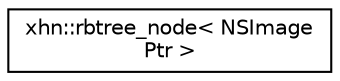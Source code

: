 digraph "Graphical Class Hierarchy"
{
  edge [fontname="Helvetica",fontsize="10",labelfontname="Helvetica",labelfontsize="10"];
  node [fontname="Helvetica",fontsize="10",shape=record];
  rankdir="LR";
  Node1 [label="xhn::rbtree_node\< NSImage\lPtr \>",height=0.2,width=0.4,color="black", fillcolor="white", style="filled",URL="$classxhn_1_1rbtree__node.html"];
}
